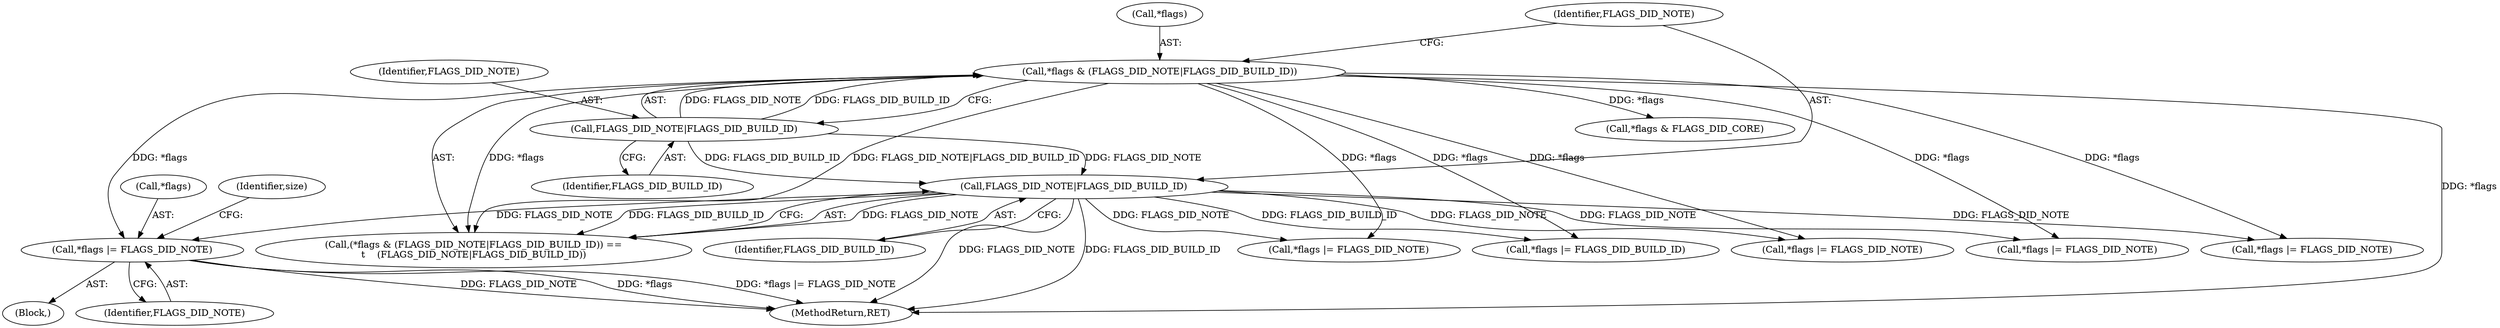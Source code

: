 digraph "0_file_39c7ac1106be844a5296d3eb5971946cc09ffda0@pointer" {
"1000437" [label="(Call,*flags |= FLAGS_DID_NOTE)"];
"1000252" [label="(Call,*flags & (FLAGS_DID_NOTE|FLAGS_DID_BUILD_ID))"];
"1000255" [label="(Call,FLAGS_DID_NOTE|FLAGS_DID_BUILD_ID)"];
"1000258" [label="(Call,FLAGS_DID_NOTE|FLAGS_DID_BUILD_ID)"];
"1000438" [label="(Call,*flags)"];
"1000320" [label="(Block,)"];
"1000259" [label="(Identifier,FLAGS_DID_NOTE)"];
"1000781" [label="(Call,*flags |= FLAGS_DID_NOTE)"];
"1000251" [label="(Call,(*flags & (FLAGS_DID_NOTE|FLAGS_DID_BUILD_ID)) ==\n\t    (FLAGS_DID_NOTE|FLAGS_DID_BUILD_ID))"];
"1000253" [label="(Call,*flags)"];
"1000258" [label="(Call,FLAGS_DID_NOTE|FLAGS_DID_BUILD_ID)"];
"1000440" [label="(Identifier,FLAGS_DID_NOTE)"];
"1000857" [label="(Call,*flags |= FLAGS_DID_NOTE)"];
"1000257" [label="(Identifier,FLAGS_DID_BUILD_ID)"];
"1000742" [label="(Call,*flags |= FLAGS_DID_NOTE)"];
"1001237" [label="(MethodReturn,RET)"];
"1000260" [label="(Identifier,FLAGS_DID_BUILD_ID)"];
"1000252" [label="(Call,*flags & (FLAGS_DID_NOTE|FLAGS_DID_BUILD_ID))"];
"1000442" [label="(Identifier,size)"];
"1000940" [label="(Call,*flags & FLAGS_DID_CORE)"];
"1000437" [label="(Call,*flags |= FLAGS_DID_NOTE)"];
"1000255" [label="(Call,FLAGS_DID_NOTE|FLAGS_DID_BUILD_ID)"];
"1000256" [label="(Identifier,FLAGS_DID_NOTE)"];
"1000649" [label="(Call,*flags |= FLAGS_DID_NOTE)"];
"1000518" [label="(Call,*flags |= FLAGS_DID_BUILD_ID)"];
"1000437" -> "1000320"  [label="AST: "];
"1000437" -> "1000440"  [label="CFG: "];
"1000438" -> "1000437"  [label="AST: "];
"1000440" -> "1000437"  [label="AST: "];
"1000442" -> "1000437"  [label="CFG: "];
"1000437" -> "1001237"  [label="DDG: *flags |= FLAGS_DID_NOTE"];
"1000437" -> "1001237"  [label="DDG: FLAGS_DID_NOTE"];
"1000437" -> "1001237"  [label="DDG: *flags"];
"1000252" -> "1000437"  [label="DDG: *flags"];
"1000258" -> "1000437"  [label="DDG: FLAGS_DID_NOTE"];
"1000252" -> "1000251"  [label="AST: "];
"1000252" -> "1000255"  [label="CFG: "];
"1000253" -> "1000252"  [label="AST: "];
"1000255" -> "1000252"  [label="AST: "];
"1000259" -> "1000252"  [label="CFG: "];
"1000252" -> "1001237"  [label="DDG: *flags"];
"1000252" -> "1000251"  [label="DDG: *flags"];
"1000252" -> "1000251"  [label="DDG: FLAGS_DID_NOTE|FLAGS_DID_BUILD_ID"];
"1000255" -> "1000252"  [label="DDG: FLAGS_DID_NOTE"];
"1000255" -> "1000252"  [label="DDG: FLAGS_DID_BUILD_ID"];
"1000252" -> "1000518"  [label="DDG: *flags"];
"1000252" -> "1000649"  [label="DDG: *flags"];
"1000252" -> "1000742"  [label="DDG: *flags"];
"1000252" -> "1000781"  [label="DDG: *flags"];
"1000252" -> "1000857"  [label="DDG: *flags"];
"1000252" -> "1000940"  [label="DDG: *flags"];
"1000255" -> "1000257"  [label="CFG: "];
"1000256" -> "1000255"  [label="AST: "];
"1000257" -> "1000255"  [label="AST: "];
"1000255" -> "1000258"  [label="DDG: FLAGS_DID_NOTE"];
"1000255" -> "1000258"  [label="DDG: FLAGS_DID_BUILD_ID"];
"1000258" -> "1000251"  [label="AST: "];
"1000258" -> "1000260"  [label="CFG: "];
"1000259" -> "1000258"  [label="AST: "];
"1000260" -> "1000258"  [label="AST: "];
"1000251" -> "1000258"  [label="CFG: "];
"1000258" -> "1001237"  [label="DDG: FLAGS_DID_NOTE"];
"1000258" -> "1001237"  [label="DDG: FLAGS_DID_BUILD_ID"];
"1000258" -> "1000251"  [label="DDG: FLAGS_DID_NOTE"];
"1000258" -> "1000251"  [label="DDG: FLAGS_DID_BUILD_ID"];
"1000258" -> "1000518"  [label="DDG: FLAGS_DID_BUILD_ID"];
"1000258" -> "1000649"  [label="DDG: FLAGS_DID_NOTE"];
"1000258" -> "1000742"  [label="DDG: FLAGS_DID_NOTE"];
"1000258" -> "1000781"  [label="DDG: FLAGS_DID_NOTE"];
"1000258" -> "1000857"  [label="DDG: FLAGS_DID_NOTE"];
}
